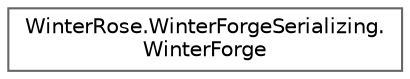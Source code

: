 digraph "Graphical Class Hierarchy"
{
 // LATEX_PDF_SIZE
  bgcolor="transparent";
  edge [fontname=Helvetica,fontsize=10,labelfontname=Helvetica,labelfontsize=10];
  node [fontname=Helvetica,fontsize=10,shape=box,height=0.2,width=0.4];
  rankdir="LR";
  Node0 [id="Node000000",label="WinterRose.WinterForgeSerializing.\lWinterForge",height=0.2,width=0.4,color="grey40", fillcolor="white", style="filled",URL="$class_winter_rose_1_1_winter_forge_serializing_1_1_winter_forge.html",tooltip="The main delegation class for the WinterForge serialization system."];
}
